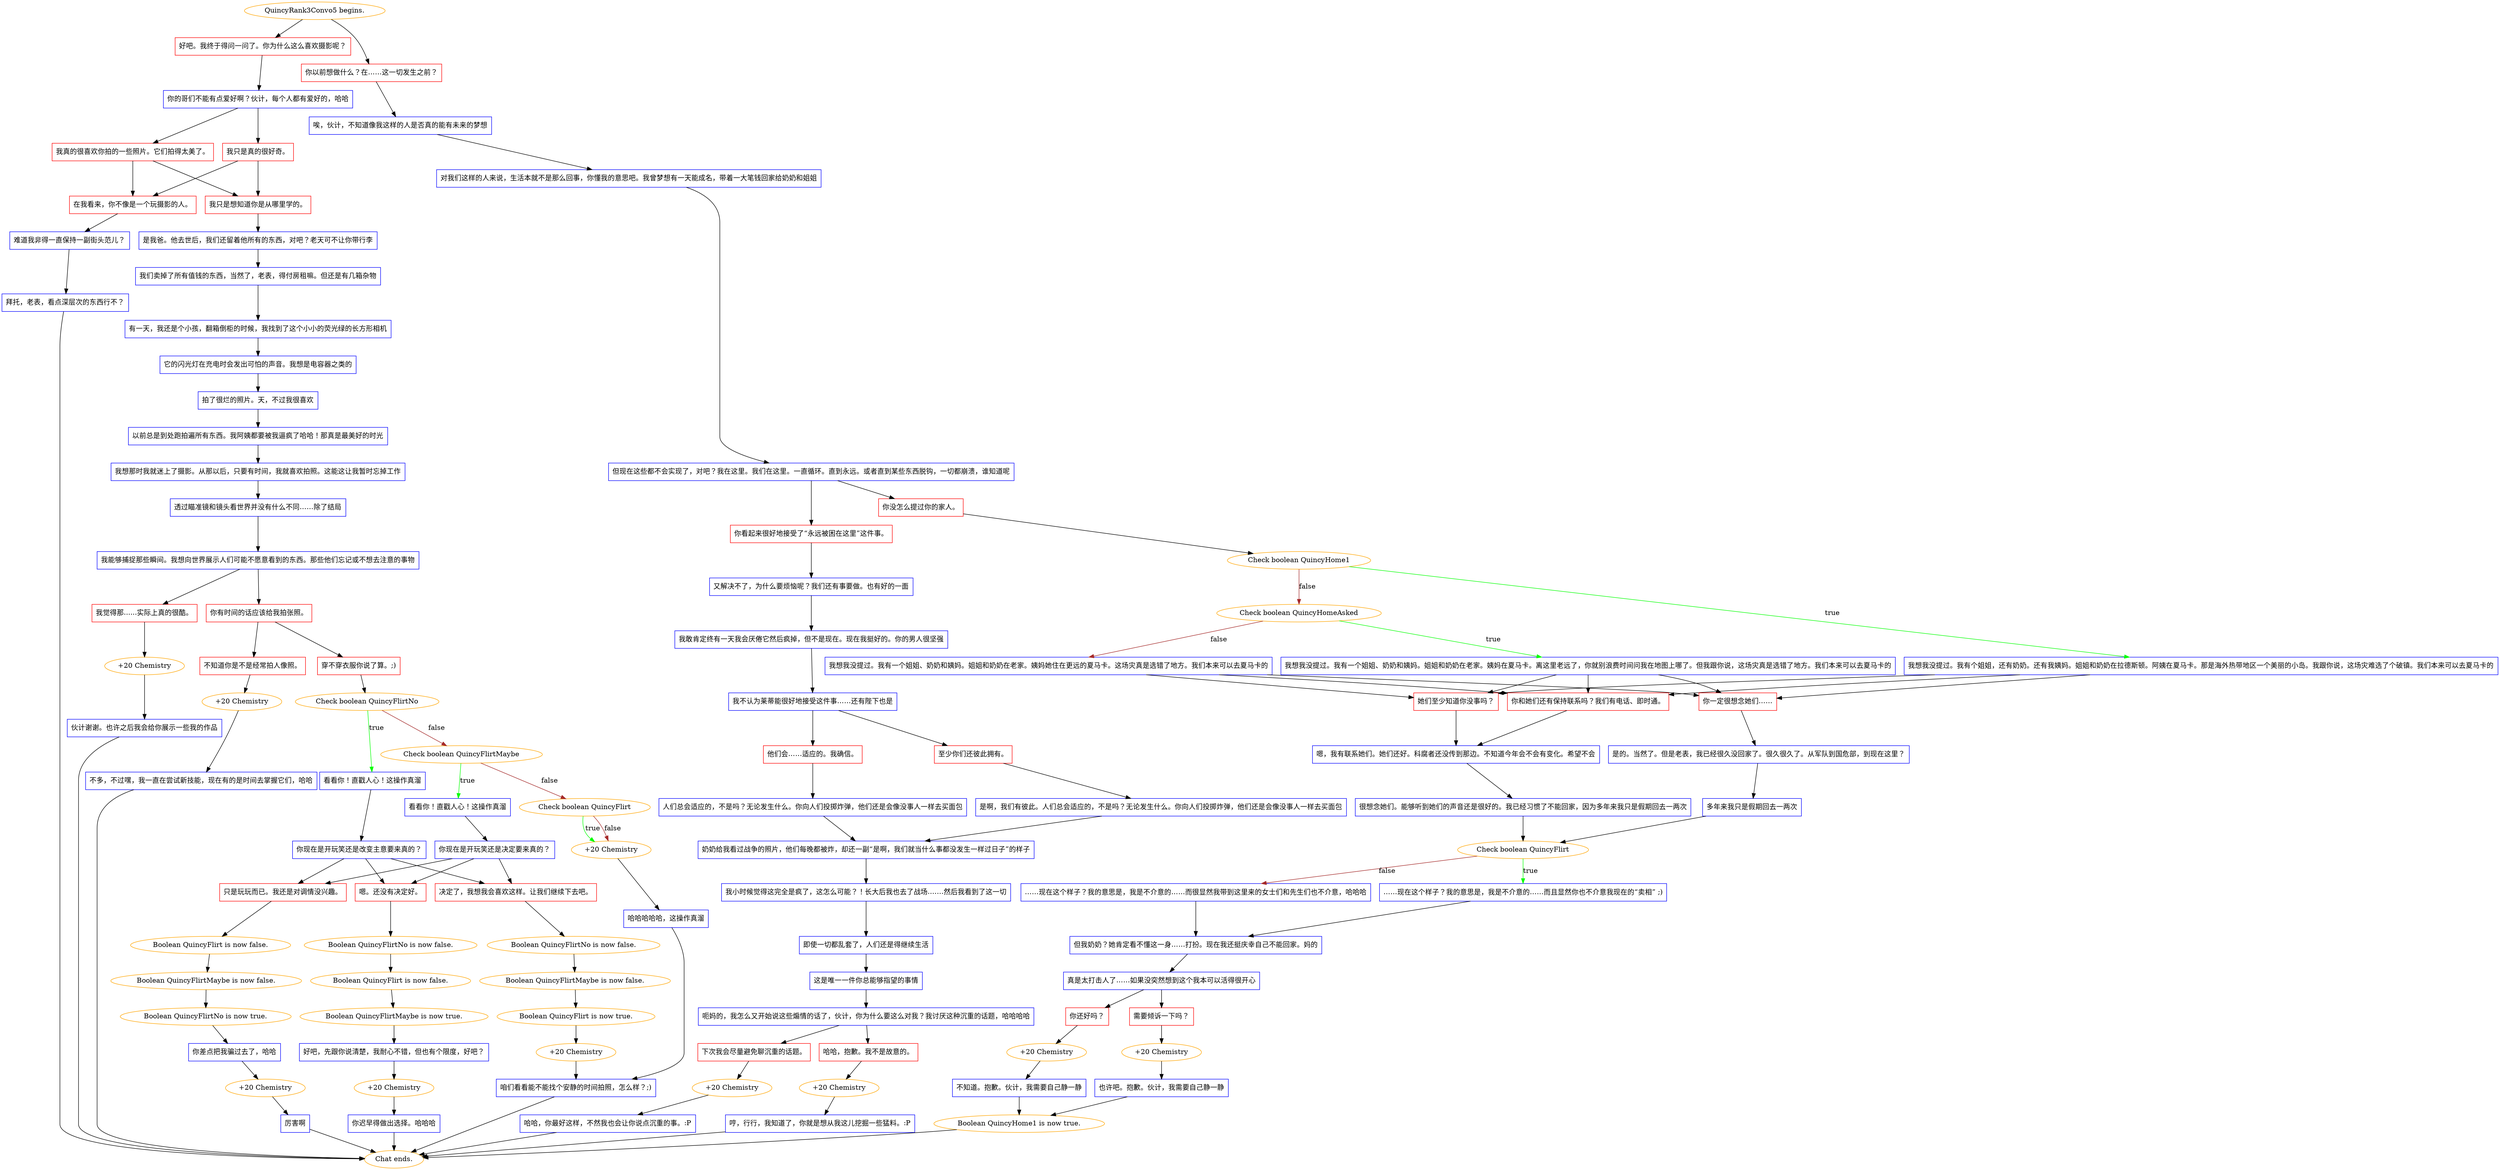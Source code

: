 digraph {
	"QuincyRank3Convo5 begins." [color=orange];
		"QuincyRank3Convo5 begins." -> j901910593;
		"QuincyRank3Convo5 begins." -> j1856536103;
	j901910593 [label="好吧。我终于得问一问了。你为什么这么喜欢摄影呢？",shape=box,color=red];
		j901910593 -> j3315194497;
	j1856536103 [label="你以前想做什么？在……这一切发生之前？",shape=box,color=red];
		j1856536103 -> j3685319966;
	j3315194497 [label="你的哥们不能有点爱好啊？伙计，每个人都有爱好的，哈哈",shape=box,color=blue];
		j3315194497 -> j1202660950;
		j3315194497 -> j3427721780;
	j3685319966 [label="唉，伙计，不知道像我这样的人是否真的能有未来的梦想",shape=box,color=blue];
		j3685319966 -> j138975514;
	j1202660950 [label="我真的很喜欢你拍的一些照片。它们拍得太美了。",shape=box,color=red];
		j1202660950 -> j3593185305;
		j1202660950 -> j1915619386;
	j3427721780 [label="我只是真的很好奇。",shape=box,color=red];
		j3427721780 -> j3593185305;
		j3427721780 -> j1915619386;
	j138975514 [label="对我们这样的人来说，生活本就不是那么回事，你懂我的意思吧。我曾梦想有一天能成名，带着一大笔钱回家给奶奶和姐姐",shape=box,color=blue];
		j138975514 -> j4087992356;
	j3593185305 [label="我只是想知道你是从哪里学的。",shape=box,color=red];
		j3593185305 -> j2665431754;
	j1915619386 [label="在我看来，你不像是一个玩摄影的人。",shape=box,color=red];
		j1915619386 -> j1335368401;
	j4087992356 [label="但现在这些都不会实现了，对吧？我在这里。我们在这里。一直循环。直到永远。或者直到某些东西脱钩，一切都崩溃，谁知道呢",shape=box,color=blue];
		j4087992356 -> j3052485961;
		j4087992356 -> j344956129;
	j2665431754 [label="是我爸。他去世后，我们还留着他所有的东西，对吧？老天可不让你带行李",shape=box,color=blue];
		j2665431754 -> j1154040570;
	j1335368401 [label="难道我非得一直保持一副街头范儿？",shape=box,color=blue];
		j1335368401 -> j1317639377;
	j3052485961 [label="你看起来很好地接受了“永远被困在这里”这件事。",shape=box,color=red];
		j3052485961 -> j440973988;
	j344956129 [label="你没怎么提过你的家人。",shape=box,color=red];
		j344956129 -> j1107054542;
	j1154040570 [label="我们卖掉了所有值钱的东西，当然了，老表，得付房租嘛。但还是有几箱杂物",shape=box,color=blue];
		j1154040570 -> j1245374988;
	j1317639377 [label="拜托，老表，看点深层次的东西行不？",shape=box,color=blue];
		j1317639377 -> "Chat ends.";
	j440973988 [label="又解决不了，为什么要烦恼呢？我们还有事要做。也有好的一面",shape=box,color=blue];
		j440973988 -> j1416932758;
	j1107054542 [label="Check boolean QuincyHome1",color=orange];
		j1107054542 -> j491917517 [label=true,color=green];
		j1107054542 -> j3454029324 [label=false,color=brown];
	j1245374988 [label="有一天，我还是个小孩，翻箱倒柜的时候，我找到了这个小小的荧光绿的长方形相机",shape=box,color=blue];
		j1245374988 -> j1613633144;
	"Chat ends." [color=orange];
	j1416932758 [label="我敢肯定终有一天我会厌倦它然后疯掉，但不是现在。现在我挺好的。你的男人很坚强",shape=box,color=blue];
		j1416932758 -> j2869021157;
	j491917517 [label="我想我没提过。我有个姐姐，还有奶奶。还有我姨妈。姐姐和奶奶在拉德斯顿。阿姨在夏马卡。那是海外热带地区一个美丽的小岛。我跟你说，这场灾难选了个破镇。我们本来可以去夏马卡的",shape=box,color=blue];
		j491917517 -> j960739239;
		j491917517 -> j1958957852;
		j491917517 -> j3989113573;
	j3454029324 [label="Check boolean QuincyHomeAsked",color=orange];
		j3454029324 -> j220542806 [label=true,color=green];
		j3454029324 -> j1919654353 [label=false,color=brown];
	j1613633144 [label="它的闪光灯在充电时会发出可怕的声音。我想是电容器之类的",shape=box,color=blue];
		j1613633144 -> j3387365491;
	j2869021157 [label="我不认为莱蒂能很好地接受这件事……还有陛下也是",shape=box,color=blue];
		j2869021157 -> j3907247819;
		j2869021157 -> j3575788807;
	j960739239 [label="你和她们还有保持联系吗？我们有电话、即时通。",shape=box,color=red];
		j960739239 -> j2730610090;
	j1958957852 [label="她们至少知道你没事吗？",shape=box,color=red];
		j1958957852 -> j2730610090;
	j3989113573 [label="你一定很想念她们……",shape=box,color=red];
		j3989113573 -> j2279448407;
	j220542806 [label="我想我没提过。我有一个姐姐、奶奶和姨妈。姐姐和奶奶在老家。姨妈在夏马卡。离这里老远了，你就别浪费时间问我在地图上哪了。但我跟你说，这场灾真是选错了地方。我们本来可以去夏马卡的",shape=box,color=blue];
		j220542806 -> j960739239;
		j220542806 -> j1958957852;
		j220542806 -> j3989113573;
	j1919654353 [label="我想我没提过。我有一个姐姐、奶奶和姨妈。姐姐和奶奶在老家。姨妈她住在更远的夏马卡。这场灾真是选错了地方。我们本来可以去夏马卡的",shape=box,color=blue];
		j1919654353 -> j960739239;
		j1919654353 -> j1958957852;
		j1919654353 -> j3989113573;
	j3387365491 [label="拍了很烂的照片。天，不过我很喜欢",shape=box,color=blue];
		j3387365491 -> j515156910;
	j3907247819 [label="至少你们还彼此拥有。",shape=box,color=red];
		j3907247819 -> j3603285229;
	j3575788807 [label="他们会……适应的。我确信。",shape=box,color=red];
		j3575788807 -> j4229928815;
	j2730610090 [label="嗯，我有联系她们。她们还好。科腐者还没传到那边。不知道今年会不会有变化。希望不会",shape=box,color=blue];
		j2730610090 -> j128127825;
	j2279448407 [label="是的。当然了。但是老表，我已经很久没回家了。很久很久了。从军队到国危部，到现在这里？",shape=box,color=blue];
		j2279448407 -> j2235112979;
	j515156910 [label="以前总是到处跑拍遍所有东西。我阿姨都要被我逼疯了哈哈！那真是最美好的时光",shape=box,color=blue];
		j515156910 -> j3234372361;
	j3603285229 [label="是啊，我们有彼此。人们总会适应的，不是吗？无论发生什么。你向人们投掷炸弹，他们还是会像没事人一样去买面包",shape=box,color=blue];
		j3603285229 -> j3664827236;
	j4229928815 [label="人们总会适应的，不是吗？无论发生什么。你向人们投掷炸弹，他们还是会像没事人一样去买面包",shape=box,color=blue];
		j4229928815 -> j3664827236;
	j128127825 [label="很想念她们。能够听到她们的声音还是很好的。我已经习惯了不能回家，因为多年来我只是假期回去一两次",shape=box,color=blue];
		j128127825 -> j1312645796;
	j2235112979 [label="多年来我只是假期回去一两次",shape=box,color=blue];
		j2235112979 -> j1312645796;
	j3234372361 [label="我想那时我就迷上了摄影。从那以后，只要有时间，我就喜欢拍照。这能这让我暂时忘掉工作",shape=box,color=blue];
		j3234372361 -> j1518157333;
	j3664827236 [label="奶奶给我看过战争的照片，他们每晚都被炸，却还一副“是啊，我们就当什么事都没发生一样过日子”的样子",shape=box,color=blue];
		j3664827236 -> j743213015;
	j1312645796 [label="Check boolean QuincyFlirt",color=orange];
		j1312645796 -> j4243870402 [label=true,color=green];
		j1312645796 -> j4069125247 [label=false,color=brown];
	j1518157333 [label="透过瞄准镜和镜头看世界并没有什么不同……除了结局",shape=box,color=blue];
		j1518157333 -> j1630001609;
	j743213015 [label="我小时候觉得这完全是疯了，这怎么可能？！长大后我也去了战场.……然后我看到了这一切",shape=box,color=blue];
		j743213015 -> j935358371;
	j4243870402 [label="……现在这个样子？我的意思是，我是不介意的……而且显然你也不介意我现在的“卖相” ;)",shape=box,color=blue];
		j4243870402 -> j666803764;
	j4069125247 [label="……现在这个样子？我的意思是，我是不介意的……而很显然我带到这里来的女士们和先生们也不介意，哈哈哈",shape=box,color=blue];
		j4069125247 -> j666803764;
	j1630001609 [label="我能够捕捉那些瞬间。我想向世界展示人们可能不愿意看到的东西。那些他们忘记或不想去注意的事物",shape=box,color=blue];
		j1630001609 -> j495070060;
		j1630001609 -> j3608831329;
	j935358371 [label="即使一切都乱套了，人们还是得继续生活",shape=box,color=blue];
		j935358371 -> j31740454;
	j666803764 [label="但我奶奶？她肯定看不懂这一身……打扮。现在我还挺庆幸自己不能回家。妈的",shape=box,color=blue];
		j666803764 -> j693073667;
	j495070060 [label="你有时间的话应该给我拍张照。",shape=box,color=red];
		j495070060 -> j2044517373;
		j495070060 -> j1174271768;
	j3608831329 [label="我觉得那......实际上真的很酷。",shape=box,color=red];
		j3608831329 -> j2581015169;
	j31740454 [label="这是唯一一件你总能够指望的事情",shape=box,color=blue];
		j31740454 -> j3136705579;
	j693073667 [label="真是太打击人了……如果没突然想到这个我本可以活得很开心",shape=box,color=blue];
		j693073667 -> j525182184;
		j693073667 -> j3240361964;
	j2044517373 [label="穿不穿衣服你说了算。;)",shape=box,color=red];
		j2044517373 -> j3041405402;
	j1174271768 [label="不知道你是不是经常拍人像照。",shape=box,color=red];
		j1174271768 -> j2461875788;
	j2581015169 [label="+20 Chemistry",color=orange];
		j2581015169 -> j3929030799;
	j3136705579 [label="呃妈的，我怎么又开始说这些煽情的话了，伙计，你为什么要这么对我？我讨厌这种沉重的话题，哈哈哈哈",shape=box,color=blue];
		j3136705579 -> j3816744343;
		j3136705579 -> j3697801429;
	j525182184 [label="你还好吗？",shape=box,color=red];
		j525182184 -> j2802883546;
	j3240361964 [label="需要倾诉一下吗？",shape=box,color=red];
		j3240361964 -> j3403374925;
	j3041405402 [label="Check boolean QuincyFlirtNo",color=orange];
		j3041405402 -> j3363153412 [label=true,color=green];
		j3041405402 -> j1771625091 [label=false,color=brown];
	j2461875788 [label="+20 Chemistry",color=orange];
		j2461875788 -> j3698838098;
	j3929030799 [label="伙计谢谢。也许之后我会给你展示一些我的作品",shape=box,color=blue];
		j3929030799 -> "Chat ends.";
	j3816744343 [label="哈哈，抱歉。我不是故意的。",shape=box,color=red];
		j3816744343 -> j3374487021;
	j3697801429 [label="下次我会尽量避免聊沉重的话题。",shape=box,color=red];
		j3697801429 -> j372452280;
	j2802883546 [label="+20 Chemistry",color=orange];
		j2802883546 -> j2511967056;
	j3403374925 [label="+20 Chemistry",color=orange];
		j3403374925 -> j272171802;
	j3363153412 [label="看看你！直戳人心！这操作真溜",shape=box,color=blue];
		j3363153412 -> j3846260745;
	j1771625091 [label="Check boolean QuincyFlirtMaybe",color=orange];
		j1771625091 -> j3847444673 [label=true,color=green];
		j1771625091 -> j264878120 [label=false,color=brown];
	j3698838098 [label="不多，不过嘿，我一直在尝试新技能，现在有的是时间去掌握它们，哈哈",shape=box,color=blue];
		j3698838098 -> "Chat ends.";
	j3374487021 [label="+20 Chemistry",color=orange];
		j3374487021 -> j491759031;
	j372452280 [label="+20 Chemistry",color=orange];
		j372452280 -> j259693756;
	j2511967056 [label="不知道。抱歉。伙计，我需要自己静一静",shape=box,color=blue];
		j2511967056 -> j2139500098;
	j272171802 [label="也许吧。抱歉。伙计，我需要自己静一静",shape=box,color=blue];
		j272171802 -> j2139500098;
	j3846260745 [label="你现在是开玩笑还是改变主意要来真的？",shape=box,color=blue];
		j3846260745 -> j1219877523;
		j3846260745 -> j1795552417;
		j3846260745 -> j1105541055;
	j3847444673 [label="看看你！直戳人心！这操作真溜",shape=box,color=blue];
		j3847444673 -> j2744689256;
	j264878120 [label="Check boolean QuincyFlirt",color=orange];
		j264878120 -> j1535675801 [label=true,color=green];
		j264878120 -> j1535675801 [label=false,color=brown];
	j491759031 [label="哼，行行，我知道了，你就是想从我这儿挖掘一些猛料。:P",shape=box,color=blue];
		j491759031 -> "Chat ends.";
	j259693756 [label="哈哈，你最好这样，不然我也会让你说点沉重的事。:P",shape=box,color=blue];
		j259693756 -> "Chat ends.";
	j2139500098 [label="Boolean QuincyHome1 is now true.",color=orange];
		j2139500098 -> "Chat ends.";
	j1219877523 [label="决定了，我想我会喜欢这样。让我们继续下去吧。",shape=box,color=red];
		j1219877523 -> j3955694800;
	j1795552417 [label="嗯。还没有决定好。",shape=box,color=red];
		j1795552417 -> j3226351527;
	j1105541055 [label="只是玩玩而已。我还是对调情没兴趣。",shape=box,color=red];
		j1105541055 -> j3030875296;
	j2744689256 [label="你现在是开玩笑还是决定要来真的？",shape=box,color=blue];
		j2744689256 -> j1219877523;
		j2744689256 -> j1795552417;
		j2744689256 -> j1105541055;
	j1535675801 [label="+20 Chemistry",color=orange];
		j1535675801 -> j4226353841;
	j3955694800 [label="Boolean QuincyFlirtNo is now false.",color=orange];
		j3955694800 -> j2084128901;
	j3226351527 [label="Boolean QuincyFlirtNo is now false.",color=orange];
		j3226351527 -> j3824822750;
	j3030875296 [label="Boolean QuincyFlirt is now false.",color=orange];
		j3030875296 -> j1680572431;
	j4226353841 [label="哈哈哈哈哈，这操作真溜",shape=box,color=blue];
		j4226353841 -> j4090368455;
	j2084128901 [label="Boolean QuincyFlirtMaybe is now false.",color=orange];
		j2084128901 -> j1257602903;
	j3824822750 [label="Boolean QuincyFlirt is now false.",color=orange];
		j3824822750 -> j973538682;
	j1680572431 [label="Boolean QuincyFlirtMaybe is now false.",color=orange];
		j1680572431 -> j1833952523;
	j4090368455 [label="咱们看看能不能找个安静的时间拍照，怎么样？;)",shape=box,color=blue];
		j4090368455 -> "Chat ends.";
	j1257602903 [label="Boolean QuincyFlirt is now true.",color=orange];
		j1257602903 -> j511177516;
	j973538682 [label="Boolean QuincyFlirtMaybe is now true.",color=orange];
		j973538682 -> j1285861112;
	j1833952523 [label="Boolean QuincyFlirtNo is now true.",color=orange];
		j1833952523 -> j2437129897;
	j511177516 [label="+20 Chemistry",color=orange];
		j511177516 -> j4090368455;
	j1285861112 [label="好吧，先跟你说清楚，我耐心不错，但也有个限度，好吧？",shape=box,color=blue];
		j1285861112 -> j81686828;
	j2437129897 [label="你差点把我骗过去了，哈哈",shape=box,color=blue];
		j2437129897 -> j1622841196;
	j81686828 [label="+20 Chemistry",color=orange];
		j81686828 -> j1978566588;
	j1622841196 [label="+20 Chemistry",color=orange];
		j1622841196 -> j2276994931;
	j1978566588 [label="你迟早得做出选择。哈哈哈",shape=box,color=blue];
		j1978566588 -> "Chat ends.";
	j2276994931 [label="厉害啊",shape=box,color=blue];
		j2276994931 -> "Chat ends.";
}